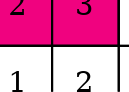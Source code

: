 graph g{
    node[shape=plaintext fixedsize=true  fillcolor=white colorscheme=accent8 ];
    a[
        label=< <TABLE CELLBORDER="1" BORDER="0" CELLSPACING="0" CELLPADDING="10">
            <tr>
                <td PORT="">出栈</td>
                <td PORT="">1</td>
                <td PORT="" BGCOLOR="6">2</td>
                <td PORT="" BGCOLOR="6">3</td>
                <td PORT="">4</td>
                <td PORT="">5</td>
                <td PORT="">5</td>
            </tr>
            <tr CELLBORDER="0">
                <td PORT="" CELLBORDER="0">距离</td>
                <td PORT="" CELLBORDER="0">0</td>
                <td PORT="" CELLBORDER="0">1</td>
                <td PORT="" CELLBORDER="0">2</td>
                <td PORT="" CELLBORDER="0">3</td>
                <td PORT="" CELLBORDER="0">4</td>
                <td PORT="" CELLBORDER="0">5</td>
            </tr>
        </TABLE> >
    ]
}
